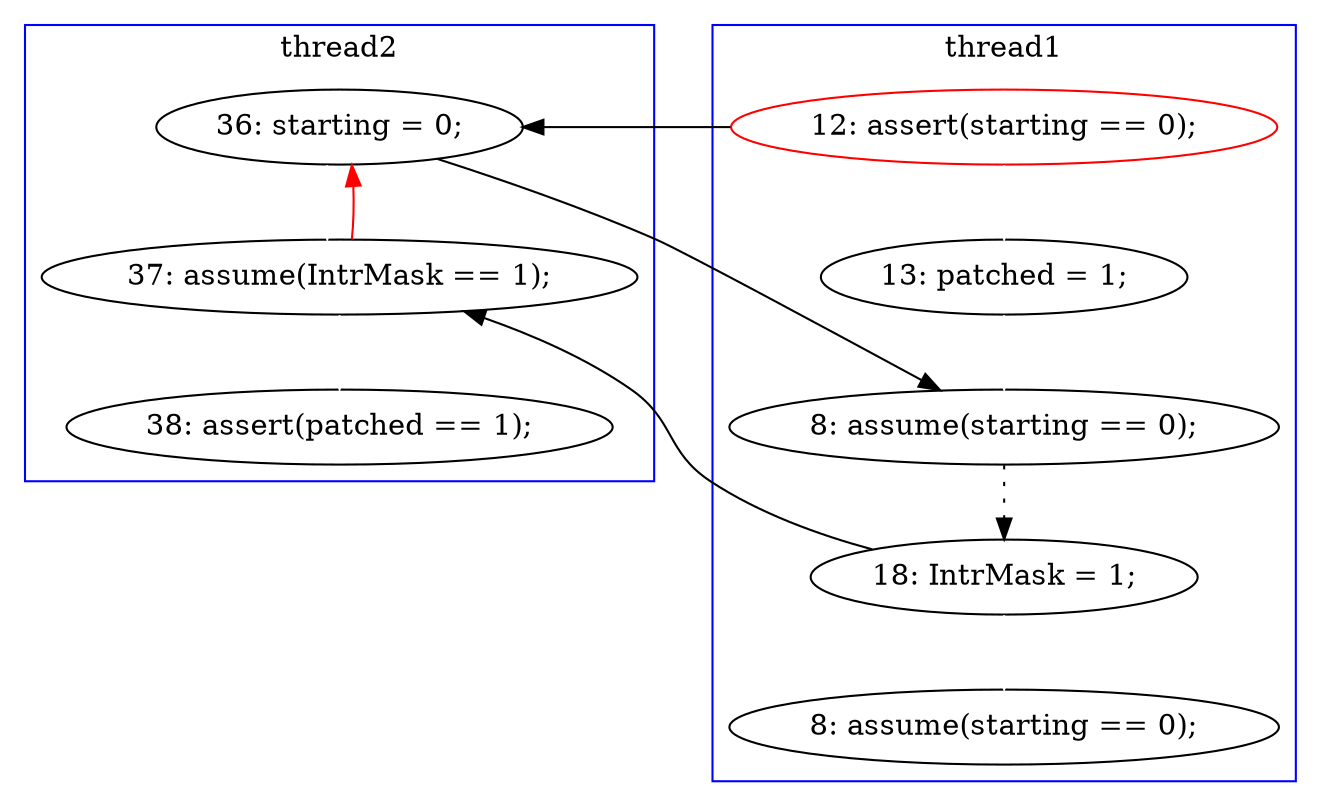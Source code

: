 digraph Counterexample {
	21 -> 23 [color = black, style = dotted]
	24 -> 14 [color = red, style = solid, constraint = false]
	14 -> 21 [color = black, style = solid, constraint = false]
	13 -> 14 [color = black, style = solid, constraint = false]
	14 -> 24 [color = white, style = solid]
	15 -> 21 [color = white, style = solid]
	13 -> 15 [color = white, style = solid]
	23 -> 24 [color = black, style = solid, constraint = false]
	23 -> 32 [color = white, style = solid]
	24 -> 25 [color = white, style = solid]
	subgraph cluster2 {
		label = thread2
		color = blue
		14  [label = "36: starting = 0;"]
		24  [label = "37: assume(IntrMask == 1);"]
		25  [label = "38: assert(patched == 1);"]
	}
	subgraph cluster1 {
		label = thread1
		color = blue
		15  [label = "13: patched = 1;"]
		21  [label = "8: assume(starting == 0);"]
		32  [label = "8: assume(starting == 0);"]
		23  [label = "18: IntrMask = 1;"]
		13  [label = "12: assert(starting == 0);", color = red]
	}
}